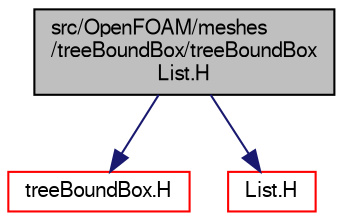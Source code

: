 digraph "src/OpenFOAM/meshes/treeBoundBox/treeBoundBoxList.H"
{
  bgcolor="transparent";
  edge [fontname="FreeSans",fontsize="10",labelfontname="FreeSans",labelfontsize="10"];
  node [fontname="FreeSans",fontsize="10",shape=record];
  Node0 [label="src/OpenFOAM/meshes\l/treeBoundBox/treeBoundBox\lList.H",height=0.2,width=0.4,color="black", fillcolor="grey75", style="filled", fontcolor="black"];
  Node0 -> Node1 [color="midnightblue",fontsize="10",style="solid",fontname="FreeSans"];
  Node1 [label="treeBoundBox.H",height=0.2,width=0.4,color="red",URL="$a12128.html"];
  Node0 -> Node58 [color="midnightblue",fontsize="10",style="solid",fontname="FreeSans"];
  Node58 [label="List.H",height=0.2,width=0.4,color="red",URL="$a08666.html"];
}
